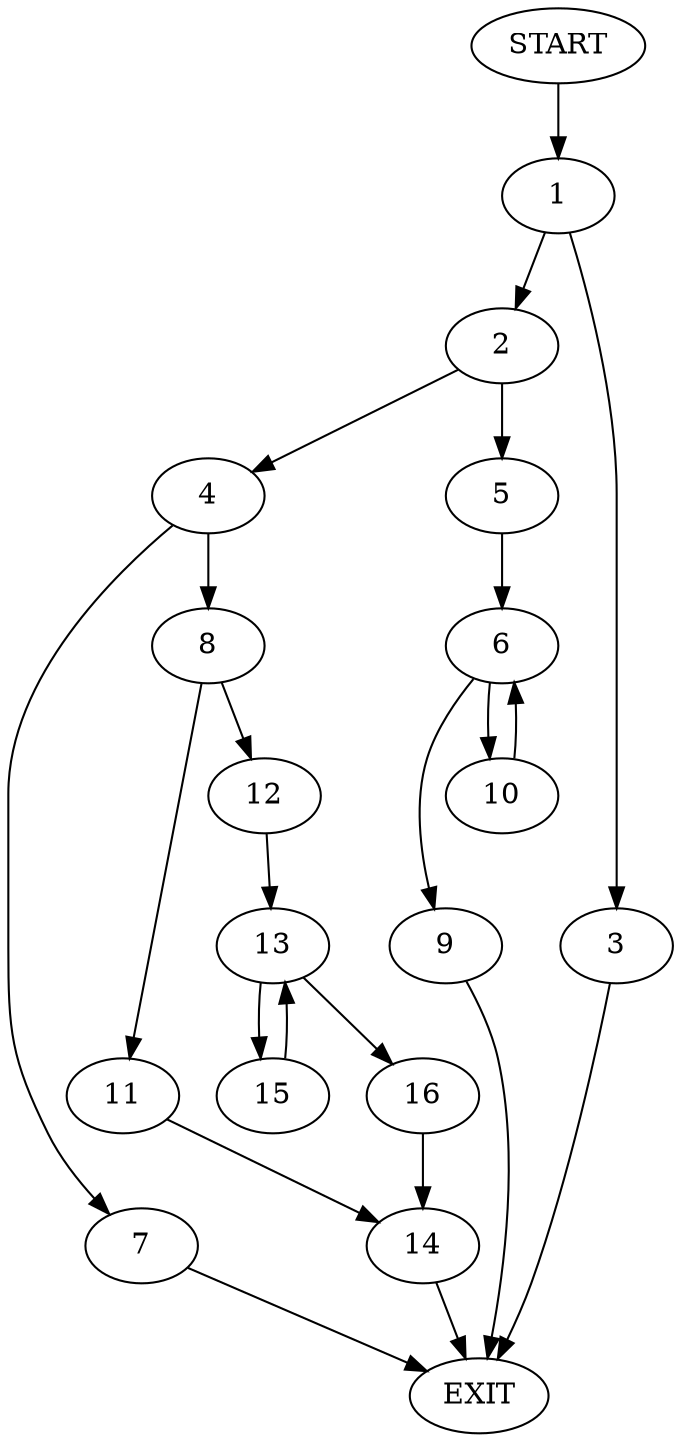 digraph {
0 [label="START"]
17 [label="EXIT"]
0 -> 1
1 -> 2
1 -> 3
2 -> 4
2 -> 5
3 -> 17
5 -> 6
4 -> 7
4 -> 8
6 -> 9
6 -> 10
9 -> 17
10 -> 6
7 -> 17
8 -> 11
8 -> 12
12 -> 13
11 -> 14
13 -> 15
13 -> 16
15 -> 13
16 -> 14
14 -> 17
}
